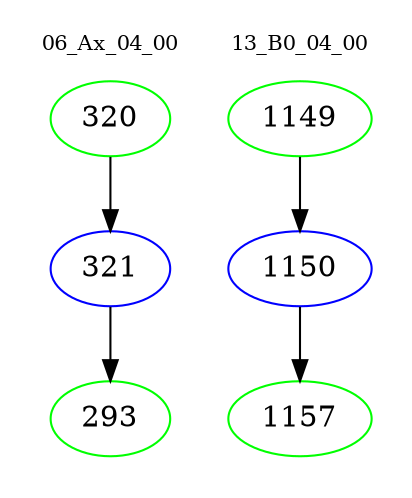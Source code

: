 digraph{
subgraph cluster_0 {
color = white
label = "06_Ax_04_00";
fontsize=10;
T0_320 [label="320", color="green"]
T0_320 -> T0_321 [color="black"]
T0_321 [label="321", color="blue"]
T0_321 -> T0_293 [color="black"]
T0_293 [label="293", color="green"]
}
subgraph cluster_1 {
color = white
label = "13_B0_04_00";
fontsize=10;
T1_1149 [label="1149", color="green"]
T1_1149 -> T1_1150 [color="black"]
T1_1150 [label="1150", color="blue"]
T1_1150 -> T1_1157 [color="black"]
T1_1157 [label="1157", color="green"]
}
}
